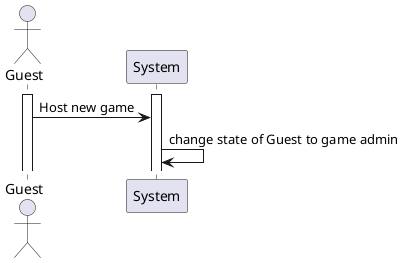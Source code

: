 @@startuml

actor Guest

Activate Guest
Activate System
Guest -> System : Host new game
System -> System : change state of Guest to game admin

@@enduml
